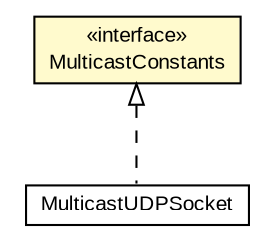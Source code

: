 #!/usr/local/bin/dot
#
# Class diagram 
# Generated by UMLGraph version 5.3 (http://www.umlgraph.org/)
#

digraph G {
	edge [fontname="arial",fontsize=10,labelfontname="arial",labelfontsize=10];
	node [fontname="arial",fontsize=10,shape=plaintext];
	nodesep=0.25;
	ranksep=0.5;
	// context.arch.comm.protocol.MulticastUDPSocket
	c27417 [label=<<table title="context.arch.comm.protocol.MulticastUDPSocket" border="0" cellborder="1" cellspacing="0" cellpadding="2" port="p" href="./MulticastUDPSocket.html">
		<tr><td><table border="0" cellspacing="0" cellpadding="1">
<tr><td align="center" balign="center"> MulticastUDPSocket </td></tr>
		</table></td></tr>
		</table>>, fontname="arial", fontcolor="black", fontsize=10.0];
	// context.arch.comm.protocol.MulticastConstants
	c27418 [label=<<table title="context.arch.comm.protocol.MulticastConstants" border="0" cellborder="1" cellspacing="0" cellpadding="2" port="p" bgcolor="lemonChiffon" href="./MulticastConstants.html">
		<tr><td><table border="0" cellspacing="0" cellpadding="1">
<tr><td align="center" balign="center"> &#171;interface&#187; </td></tr>
<tr><td align="center" balign="center"> MulticastConstants </td></tr>
		</table></td></tr>
		</table>>, fontname="arial", fontcolor="black", fontsize=10.0];
	//context.arch.comm.protocol.MulticastUDPSocket implements context.arch.comm.protocol.MulticastConstants
	c27418:p -> c27417:p [dir=back,arrowtail=empty,style=dashed];
}

